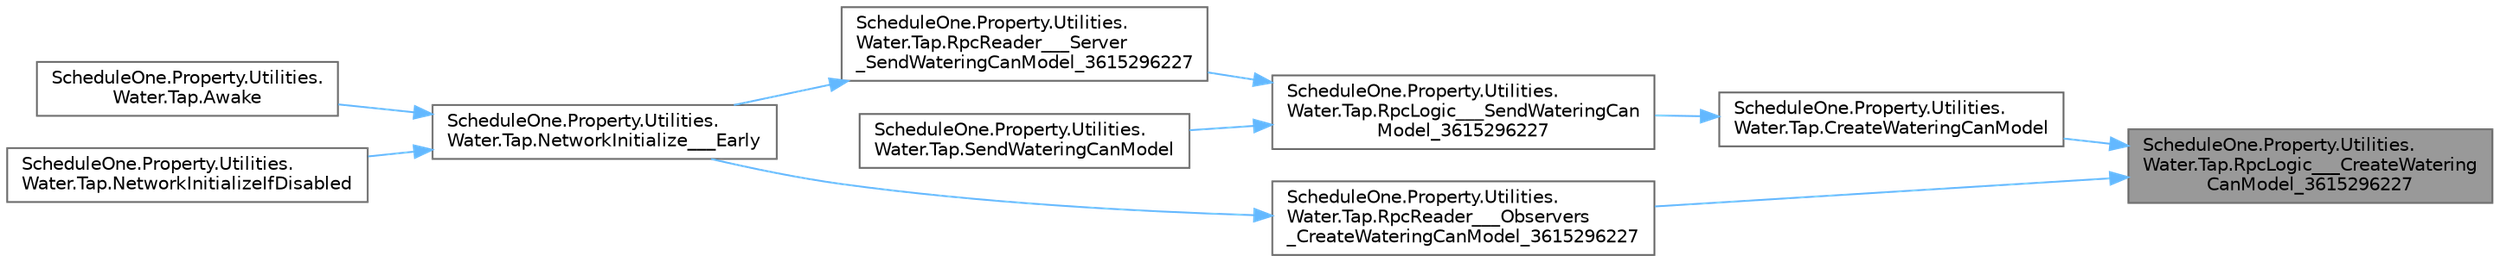 digraph "ScheduleOne.Property.Utilities.Water.Tap.RpcLogic___CreateWateringCanModel_3615296227"
{
 // LATEX_PDF_SIZE
  bgcolor="transparent";
  edge [fontname=Helvetica,fontsize=10,labelfontname=Helvetica,labelfontsize=10];
  node [fontname=Helvetica,fontsize=10,shape=box,height=0.2,width=0.4];
  rankdir="RL";
  Node1 [id="Node000001",label="ScheduleOne.Property.Utilities.\lWater.Tap.RpcLogic___CreateWatering\lCanModel_3615296227",height=0.2,width=0.4,color="gray40", fillcolor="grey60", style="filled", fontcolor="black",tooltip=" "];
  Node1 -> Node2 [id="edge1_Node000001_Node000002",dir="back",color="steelblue1",style="solid",tooltip=" "];
  Node2 [id="Node000002",label="ScheduleOne.Property.Utilities.\lWater.Tap.CreateWateringCanModel",height=0.2,width=0.4,color="grey40", fillcolor="white", style="filled",URL="$class_schedule_one_1_1_property_1_1_utilities_1_1_water_1_1_tap.html#ae4fb37aedcfad0d17d0fd7ce3f972c76",tooltip=" "];
  Node2 -> Node3 [id="edge2_Node000002_Node000003",dir="back",color="steelblue1",style="solid",tooltip=" "];
  Node3 [id="Node000003",label="ScheduleOne.Property.Utilities.\lWater.Tap.RpcLogic___SendWateringCan\lModel_3615296227",height=0.2,width=0.4,color="grey40", fillcolor="white", style="filled",URL="$class_schedule_one_1_1_property_1_1_utilities_1_1_water_1_1_tap.html#a24a3053ef68957b85f8960753cda59a1",tooltip=" "];
  Node3 -> Node4 [id="edge3_Node000003_Node000004",dir="back",color="steelblue1",style="solid",tooltip=" "];
  Node4 [id="Node000004",label="ScheduleOne.Property.Utilities.\lWater.Tap.RpcReader___Server\l_SendWateringCanModel_3615296227",height=0.2,width=0.4,color="grey40", fillcolor="white", style="filled",URL="$class_schedule_one_1_1_property_1_1_utilities_1_1_water_1_1_tap.html#a573714886c31c4775bbab7331b4295a4",tooltip=" "];
  Node4 -> Node5 [id="edge4_Node000004_Node000005",dir="back",color="steelblue1",style="solid",tooltip=" "];
  Node5 [id="Node000005",label="ScheduleOne.Property.Utilities.\lWater.Tap.NetworkInitialize___Early",height=0.2,width=0.4,color="grey40", fillcolor="white", style="filled",URL="$class_schedule_one_1_1_property_1_1_utilities_1_1_water_1_1_tap.html#a75540bcba384d227f63d8c01de64ea94",tooltip=" "];
  Node5 -> Node6 [id="edge5_Node000005_Node000006",dir="back",color="steelblue1",style="solid",tooltip=" "];
  Node6 [id="Node000006",label="ScheduleOne.Property.Utilities.\lWater.Tap.Awake",height=0.2,width=0.4,color="grey40", fillcolor="white", style="filled",URL="$class_schedule_one_1_1_property_1_1_utilities_1_1_water_1_1_tap.html#ae21896d769cc83d6828ebd234e628ad9",tooltip=" "];
  Node5 -> Node7 [id="edge6_Node000005_Node000007",dir="back",color="steelblue1",style="solid",tooltip=" "];
  Node7 [id="Node000007",label="ScheduleOne.Property.Utilities.\lWater.Tap.NetworkInitializeIfDisabled",height=0.2,width=0.4,color="grey40", fillcolor="white", style="filled",URL="$class_schedule_one_1_1_property_1_1_utilities_1_1_water_1_1_tap.html#a6d38a34a9bd143cb08c55a2e966c2414",tooltip=" "];
  Node3 -> Node8 [id="edge7_Node000003_Node000008",dir="back",color="steelblue1",style="solid",tooltip=" "];
  Node8 [id="Node000008",label="ScheduleOne.Property.Utilities.\lWater.Tap.SendWateringCanModel",height=0.2,width=0.4,color="grey40", fillcolor="white", style="filled",URL="$class_schedule_one_1_1_property_1_1_utilities_1_1_water_1_1_tap.html#aff49ed26a120a90653a8c3022d885bc8",tooltip=" "];
  Node1 -> Node9 [id="edge8_Node000001_Node000009",dir="back",color="steelblue1",style="solid",tooltip=" "];
  Node9 [id="Node000009",label="ScheduleOne.Property.Utilities.\lWater.Tap.RpcReader___Observers\l_CreateWateringCanModel_3615296227",height=0.2,width=0.4,color="grey40", fillcolor="white", style="filled",URL="$class_schedule_one_1_1_property_1_1_utilities_1_1_water_1_1_tap.html#af9c8bb349029d492f233678092735378",tooltip=" "];
  Node9 -> Node5 [id="edge9_Node000009_Node000005",dir="back",color="steelblue1",style="solid",tooltip=" "];
}
